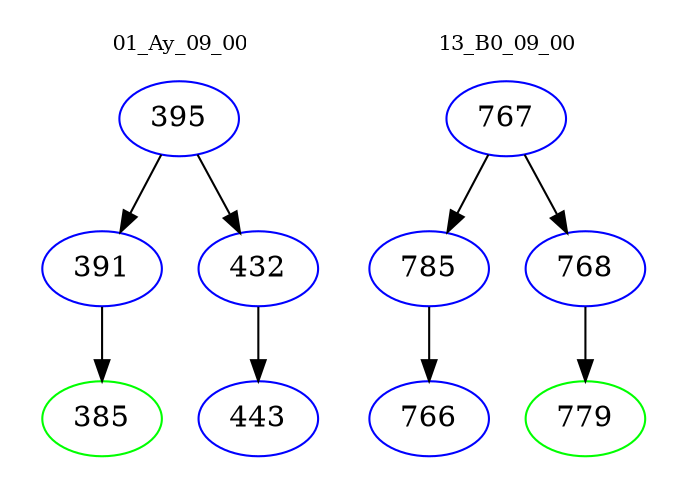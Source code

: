 digraph{
subgraph cluster_0 {
color = white
label = "01_Ay_09_00";
fontsize=10;
T0_395 [label="395", color="blue"]
T0_395 -> T0_391 [color="black"]
T0_391 [label="391", color="blue"]
T0_391 -> T0_385 [color="black"]
T0_385 [label="385", color="green"]
T0_395 -> T0_432 [color="black"]
T0_432 [label="432", color="blue"]
T0_432 -> T0_443 [color="black"]
T0_443 [label="443", color="blue"]
}
subgraph cluster_1 {
color = white
label = "13_B0_09_00";
fontsize=10;
T1_767 [label="767", color="blue"]
T1_767 -> T1_785 [color="black"]
T1_785 [label="785", color="blue"]
T1_785 -> T1_766 [color="black"]
T1_766 [label="766", color="blue"]
T1_767 -> T1_768 [color="black"]
T1_768 [label="768", color="blue"]
T1_768 -> T1_779 [color="black"]
T1_779 [label="779", color="green"]
}
}
